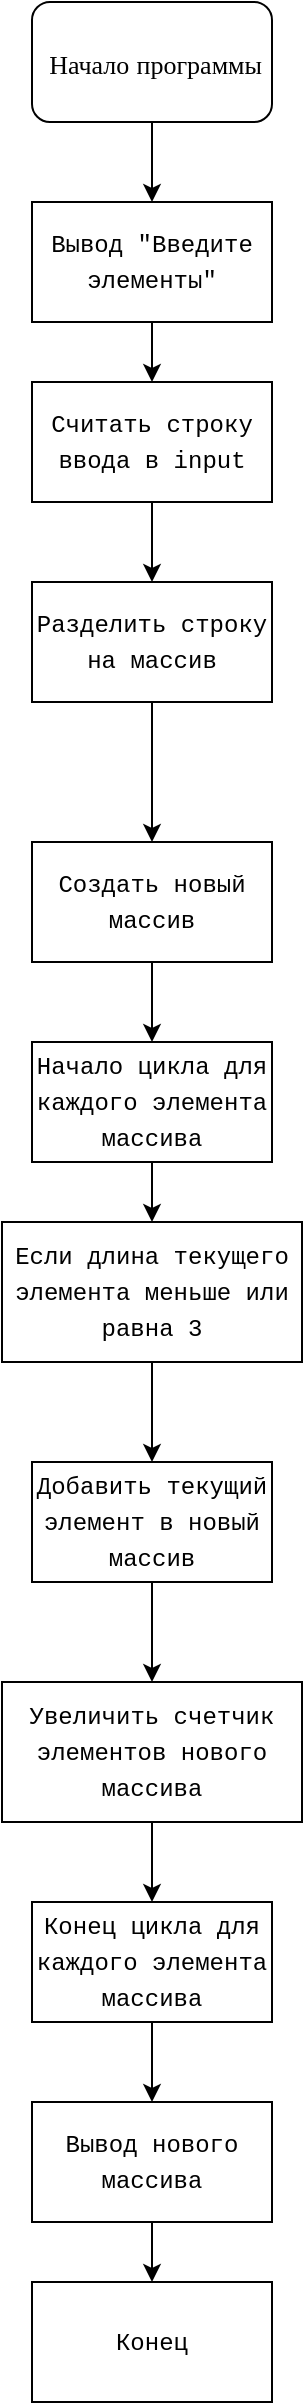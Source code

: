 <mxfile version="21.0.6" type="device"><diagram name="Страница 1" id="GIWiAw0x6PE0_KNCpdsK"><mxGraphModel dx="954" dy="540" grid="1" gridSize="10" guides="1" tooltips="1" connect="1" arrows="1" fold="1" page="1" pageScale="1" pageWidth="827" pageHeight="1169" math="0" shadow="0"><root><mxCell id="0"/><mxCell id="1" parent="0"/><mxCell id="3Eos2JSs-dkzICrPutvk-3" style="edgeStyle=orthogonalEdgeStyle;rounded=0;orthogonalLoop=1;jettySize=auto;html=1;" edge="1" parent="1" source="3Eos2JSs-dkzICrPutvk-1" target="3Eos2JSs-dkzICrPutvk-2"><mxGeometry relative="1" as="geometry"/></mxCell><mxCell id="3Eos2JSs-dkzICrPutvk-1" value="&lt;p style=&quot;margin: 0px; font-variant-numeric: normal; font-variant-east-asian: normal; font-variant-alternates: normal; font-kerning: auto; font-optical-sizing: auto; font-feature-settings: normal; font-variation-settings: normal; font-stretch: normal; font-size: 13px; line-height: normal; font-family: &amp;quot;Helvetica Neue&amp;quot;;&quot; class=&quot;p1&quot;&gt;&amp;nbsp;Начало программы&lt;/p&gt;" style="rounded=1;whiteSpace=wrap;html=1;align=center;" vertex="1" parent="1"><mxGeometry x="354" y="20" width="120" height="60" as="geometry"/></mxCell><mxCell id="3Eos2JSs-dkzICrPutvk-5" style="edgeStyle=orthogonalEdgeStyle;rounded=0;orthogonalLoop=1;jettySize=auto;html=1;entryX=0.5;entryY=0;entryDx=0;entryDy=0;" edge="1" parent="1" source="3Eos2JSs-dkzICrPutvk-2" target="3Eos2JSs-dkzICrPutvk-4"><mxGeometry relative="1" as="geometry"/></mxCell><mxCell id="3Eos2JSs-dkzICrPutvk-2" value="&lt;div style=&quot;background-color: rgb(255, 255, 255); font-family: Menlo, Monaco, &amp;quot;Courier New&amp;quot;, monospace; line-height: 18px;&quot;&gt; Вывод &quot;Введите элементы&quot;  &lt;/div&gt;" style="rounded=0;whiteSpace=wrap;html=1;align=center;" vertex="1" parent="1"><mxGeometry x="354" y="120" width="120" height="60" as="geometry"/></mxCell><mxCell id="3Eos2JSs-dkzICrPutvk-6" style="edgeStyle=orthogonalEdgeStyle;rounded=0;orthogonalLoop=1;jettySize=auto;html=1;" edge="1" parent="1" source="3Eos2JSs-dkzICrPutvk-4" target="3Eos2JSs-dkzICrPutvk-7"><mxGeometry relative="1" as="geometry"><mxPoint x="414" y="480" as="targetPoint"/></mxGeometry></mxCell><mxCell id="3Eos2JSs-dkzICrPutvk-4" value="&lt;div style=&quot;background-color: rgb(255, 255, 255); font-family: Menlo, Monaco, &amp;quot;Courier New&amp;quot;, monospace; line-height: 18px;&quot;&gt;Считать строку ввода в input  &lt;/div&gt;" style="rounded=0;whiteSpace=wrap;html=1;align=center;" vertex="1" parent="1"><mxGeometry x="354" y="210" width="120" height="60" as="geometry"/></mxCell><mxCell id="3Eos2JSs-dkzICrPutvk-9" style="edgeStyle=orthogonalEdgeStyle;rounded=0;orthogonalLoop=1;jettySize=auto;html=1;" edge="1" parent="1" source="3Eos2JSs-dkzICrPutvk-7" target="3Eos2JSs-dkzICrPutvk-8"><mxGeometry relative="1" as="geometry"/></mxCell><mxCell id="3Eos2JSs-dkzICrPutvk-7" value="&lt;div style=&quot;background-color: rgb(255, 255, 255); font-family: Menlo, Monaco, &amp;quot;Courier New&amp;quot;, monospace; line-height: 18px;&quot;&gt;Разделить строку на массив&lt;/div&gt;" style="rounded=0;whiteSpace=wrap;html=1;" vertex="1" parent="1"><mxGeometry x="354" y="310" width="120" height="60" as="geometry"/></mxCell><mxCell id="3Eos2JSs-dkzICrPutvk-10" style="edgeStyle=orthogonalEdgeStyle;rounded=0;orthogonalLoop=1;jettySize=auto;html=1;" edge="1" parent="1" source="3Eos2JSs-dkzICrPutvk-8" target="3Eos2JSs-dkzICrPutvk-11"><mxGeometry relative="1" as="geometry"><mxPoint x="414" y="570" as="targetPoint"/></mxGeometry></mxCell><mxCell id="3Eos2JSs-dkzICrPutvk-8" value="&lt;div style=&quot;background-color: rgb(255, 255, 255); font-family: Menlo, Monaco, &amp;quot;Courier New&amp;quot;, monospace; line-height: 18px;&quot;&gt;Создать новый массив &lt;/div&gt;" style="rounded=0;whiteSpace=wrap;html=1;" vertex="1" parent="1"><mxGeometry x="354" y="440" width="120" height="60" as="geometry"/></mxCell><mxCell id="3Eos2JSs-dkzICrPutvk-12" style="edgeStyle=orthogonalEdgeStyle;rounded=0;orthogonalLoop=1;jettySize=auto;html=1;" edge="1" parent="1" source="3Eos2JSs-dkzICrPutvk-11" target="3Eos2JSs-dkzICrPutvk-13"><mxGeometry relative="1" as="geometry"><mxPoint x="414" y="840" as="targetPoint"/></mxGeometry></mxCell><mxCell id="3Eos2JSs-dkzICrPutvk-11" value="&lt;div style=&quot;background-color: rgb(255, 255, 255); font-family: Menlo, Monaco, &amp;quot;Courier New&amp;quot;, monospace; line-height: 18px;&quot;&gt; Начало цикла для каждого элемента массива&lt;/div&gt;" style="rounded=0;whiteSpace=wrap;html=1;" vertex="1" parent="1"><mxGeometry x="354" y="540" width="120" height="60" as="geometry"/></mxCell><mxCell id="3Eos2JSs-dkzICrPutvk-14" style="edgeStyle=orthogonalEdgeStyle;rounded=0;orthogonalLoop=1;jettySize=auto;html=1;" edge="1" parent="1" source="3Eos2JSs-dkzICrPutvk-13" target="3Eos2JSs-dkzICrPutvk-15"><mxGeometry relative="1" as="geometry"><mxPoint x="414" y="780" as="targetPoint"/></mxGeometry></mxCell><mxCell id="3Eos2JSs-dkzICrPutvk-13" value="&lt;div style=&quot;background-color: rgb(255, 255, 255); font-family: Menlo, Monaco, &amp;quot;Courier New&amp;quot;, monospace; line-height: 18px;&quot;&gt;Если длина текущего элемента меньше или равна 3 &lt;/div&gt;" style="rounded=0;whiteSpace=wrap;html=1;" vertex="1" parent="1"><mxGeometry x="339" y="630" width="150" height="70" as="geometry"/></mxCell><mxCell id="3Eos2JSs-dkzICrPutvk-16" style="edgeStyle=orthogonalEdgeStyle;rounded=0;orthogonalLoop=1;jettySize=auto;html=1;" edge="1" parent="1" source="3Eos2JSs-dkzICrPutvk-15" target="3Eos2JSs-dkzICrPutvk-17"><mxGeometry relative="1" as="geometry"><mxPoint x="414" y="890" as="targetPoint"/></mxGeometry></mxCell><mxCell id="3Eos2JSs-dkzICrPutvk-15" value="&lt;div style=&quot;background-color: rgb(255, 255, 255); font-family: Menlo, Monaco, &amp;quot;Courier New&amp;quot;, monospace; line-height: 18px;&quot;&gt;Добавить текущий элемент в новый массив &lt;/div&gt;" style="rounded=0;whiteSpace=wrap;html=1;" vertex="1" parent="1"><mxGeometry x="354" y="750" width="120" height="60" as="geometry"/></mxCell><mxCell id="3Eos2JSs-dkzICrPutvk-18" style="edgeStyle=orthogonalEdgeStyle;rounded=0;orthogonalLoop=1;jettySize=auto;html=1;" edge="1" parent="1" source="3Eos2JSs-dkzICrPutvk-17" target="3Eos2JSs-dkzICrPutvk-19"><mxGeometry relative="1" as="geometry"><mxPoint x="414" y="1000" as="targetPoint"/></mxGeometry></mxCell><mxCell id="3Eos2JSs-dkzICrPutvk-17" value="&lt;div style=&quot;background-color: rgb(255, 255, 255); font-family: Menlo, Monaco, &amp;quot;Courier New&amp;quot;, monospace; line-height: 18px;&quot;&gt;Увеличить счетчик элементов нового массива &lt;/div&gt;" style="rounded=0;whiteSpace=wrap;html=1;" vertex="1" parent="1"><mxGeometry x="339" y="860" width="150" height="70" as="geometry"/></mxCell><mxCell id="3Eos2JSs-dkzICrPutvk-20" style="edgeStyle=orthogonalEdgeStyle;rounded=0;orthogonalLoop=1;jettySize=auto;html=1;" edge="1" parent="1" source="3Eos2JSs-dkzICrPutvk-19" target="3Eos2JSs-dkzICrPutvk-21"><mxGeometry relative="1" as="geometry"><mxPoint x="414" y="1100" as="targetPoint"/></mxGeometry></mxCell><mxCell id="3Eos2JSs-dkzICrPutvk-19" value="&lt;div style=&quot;background-color: rgb(255, 255, 255); font-family: Menlo, Monaco, &amp;quot;Courier New&amp;quot;, monospace; line-height: 18px;&quot;&gt;Конец цикла для каждого элемента массива &lt;/div&gt;" style="rounded=0;whiteSpace=wrap;html=1;" vertex="1" parent="1"><mxGeometry x="354" y="970" width="120" height="60" as="geometry"/></mxCell><mxCell id="3Eos2JSs-dkzICrPutvk-22" style="edgeStyle=orthogonalEdgeStyle;rounded=0;orthogonalLoop=1;jettySize=auto;html=1;" edge="1" parent="1" source="3Eos2JSs-dkzICrPutvk-21" target="3Eos2JSs-dkzICrPutvk-23"><mxGeometry relative="1" as="geometry"><mxPoint x="414" y="1190" as="targetPoint"/></mxGeometry></mxCell><mxCell id="3Eos2JSs-dkzICrPutvk-21" value="&lt;div style=&quot;background-color: rgb(255, 255, 255); font-family: Menlo, Monaco, &amp;quot;Courier New&amp;quot;, monospace; line-height: 18px;&quot;&gt;Вывод нового массива  &lt;/div&gt;" style="rounded=0;whiteSpace=wrap;html=1;" vertex="1" parent="1"><mxGeometry x="354" y="1070" width="120" height="60" as="geometry"/></mxCell><mxCell id="3Eos2JSs-dkzICrPutvk-23" value="&lt;div style=&quot;background-color: rgb(255, 255, 255); font-family: Menlo, Monaco, &amp;quot;Courier New&amp;quot;, monospace; line-height: 18px;&quot;&gt;Конец&lt;/div&gt;" style="rounded=0;whiteSpace=wrap;html=1;" vertex="1" parent="1"><mxGeometry x="354" y="1160" width="120" height="60" as="geometry"/></mxCell></root></mxGraphModel></diagram></mxfile>